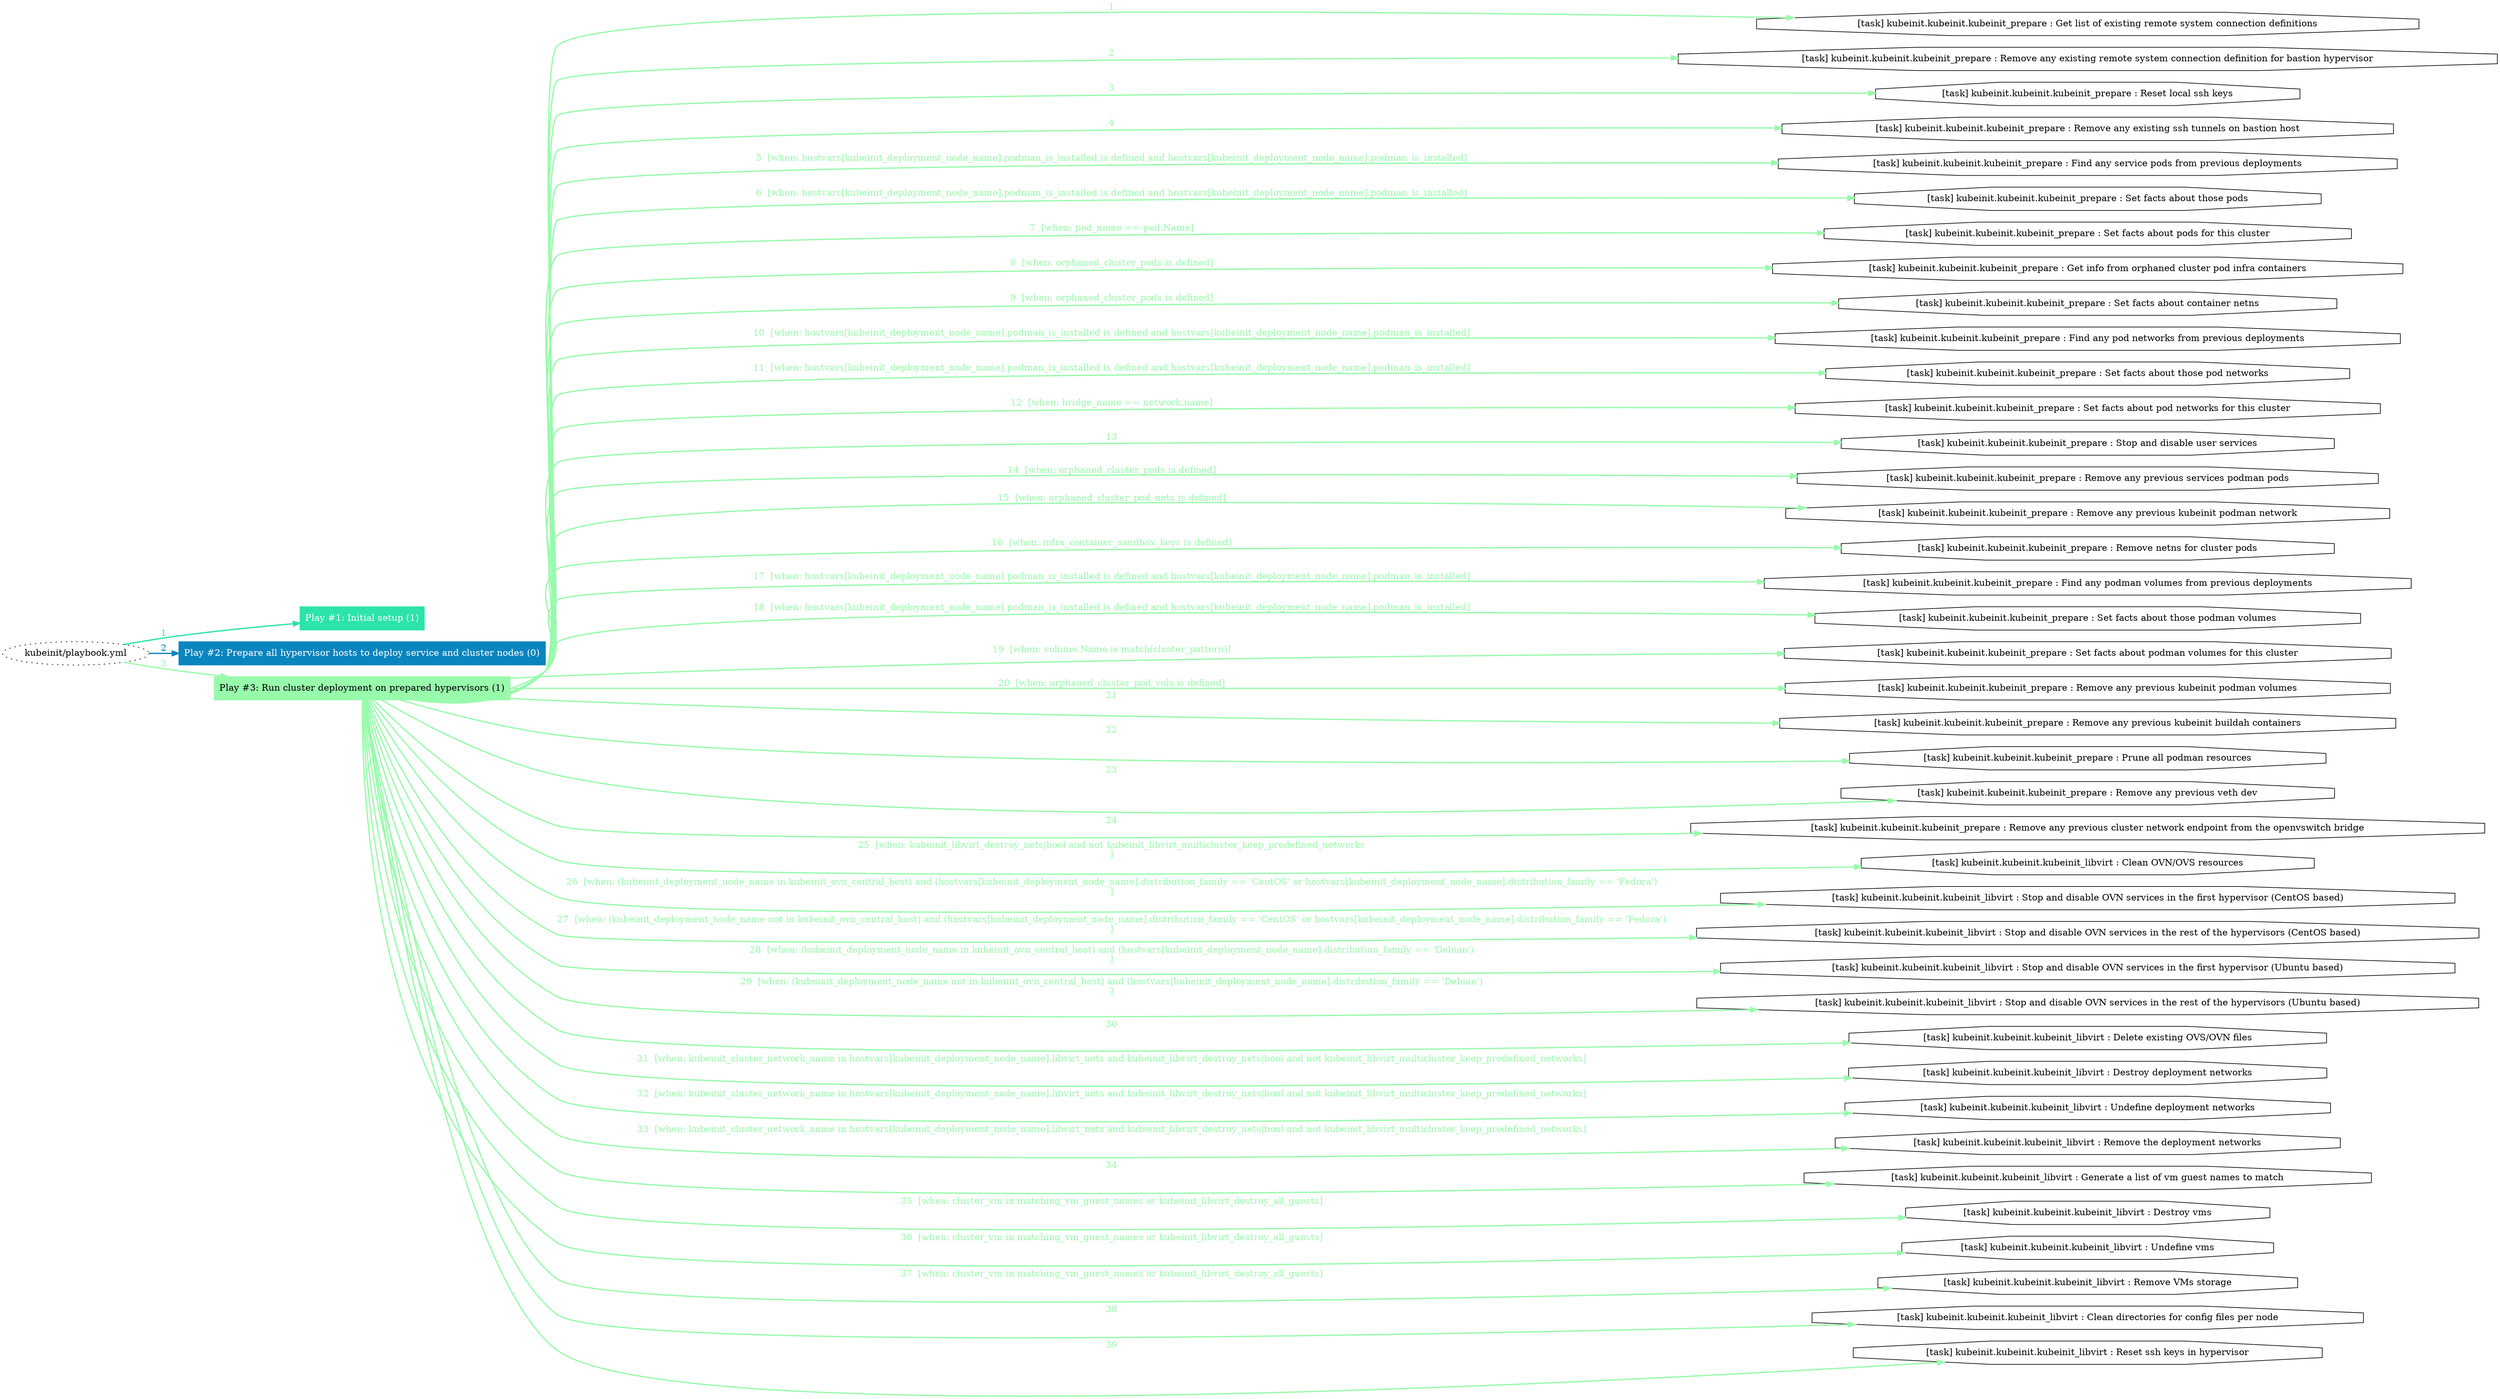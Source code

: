 digraph "kubeinit/playbook.yml "{
	graph [concentrate=true ordering=in rankdir=LR ratio=fill]
	edge [esep=5 sep=10]
	"kubeinit/playbook.yml" [id=root_node style=dotted]
	subgraph "Play #1: Initial setup (1) "{
		"Play #1: Initial setup (1)" [color="#2ce4a9" fontcolor="#ffffff" id="play_59f2f656-370b-4ee4-97bc-0994d14b4fb8" shape=box style=filled tooltip=localhost]
		"kubeinit/playbook.yml" -> "Play #1: Initial setup (1)" [label=1 color="#2ce4a9" fontcolor="#2ce4a9" id="edge_9c6dff61-ea1f-4f8e-b6be-69fb2c91ffda" style=bold]
	}
	subgraph "Play #2: Prepare all hypervisor hosts to deploy service and cluster nodes (0) "{
		"Play #2: Prepare all hypervisor hosts to deploy service and cluster nodes (0)" [color="#0a85be" fontcolor="#ffffff" id="play_9e7f44ed-c931-4e32-b4d0-3e81c90de653" shape=box style=filled tooltip=""]
		"kubeinit/playbook.yml" -> "Play #2: Prepare all hypervisor hosts to deploy service and cluster nodes (0)" [label=2 color="#0a85be" fontcolor="#0a85be" id="edge_065099e6-0793-4117-9a77-dbdd5bceb370" style=bold]
	}
	subgraph "Play #3: Run cluster deployment on prepared hypervisors (1) "{
		"Play #3: Run cluster deployment on prepared hypervisors (1)" [color="#98faab" fontcolor="#000000" id="play_e8d79bc9-ac59-4df8-9ca1-29ffbfd0cbc0" shape=box style=filled tooltip=localhost]
		"kubeinit/playbook.yml" -> "Play #3: Run cluster deployment on prepared hypervisors (1)" [label=3 color="#98faab" fontcolor="#98faab" id="edge_d7dc8e2a-de2d-4c77-909e-f508dd1fc88e" style=bold]
		"task_400dc189-02ac-4978-a289-fe97408a4f9e" [label="[task] kubeinit.kubeinit.kubeinit_prepare : Get list of existing remote system connection definitions" id="task_400dc189-02ac-4978-a289-fe97408a4f9e" shape=octagon tooltip="[task] kubeinit.kubeinit.kubeinit_prepare : Get list of existing remote system connection definitions"]
		"Play #3: Run cluster deployment on prepared hypervisors (1)" -> "task_400dc189-02ac-4978-a289-fe97408a4f9e" [label=1 color="#98faab" fontcolor="#98faab" id="edge_d00fe702-fe52-4005-a987-c1bdca5f908f" style=bold]
		"task_cae9cf3f-77a8-46c5-94a8-8f4b04d8de69" [label="[task] kubeinit.kubeinit.kubeinit_prepare : Remove any existing remote system connection definition for bastion hypervisor" id="task_cae9cf3f-77a8-46c5-94a8-8f4b04d8de69" shape=octagon tooltip="[task] kubeinit.kubeinit.kubeinit_prepare : Remove any existing remote system connection definition for bastion hypervisor"]
		"Play #3: Run cluster deployment on prepared hypervisors (1)" -> "task_cae9cf3f-77a8-46c5-94a8-8f4b04d8de69" [label=2 color="#98faab" fontcolor="#98faab" id="edge_9fd3777c-d6b2-493a-ade7-dc5c821ac5cb" style=bold]
		"task_2c05eb64-9438-49e5-ac31-052c05e50316" [label="[task] kubeinit.kubeinit.kubeinit_prepare : Reset local ssh keys" id="task_2c05eb64-9438-49e5-ac31-052c05e50316" shape=octagon tooltip="[task] kubeinit.kubeinit.kubeinit_prepare : Reset local ssh keys"]
		"Play #3: Run cluster deployment on prepared hypervisors (1)" -> "task_2c05eb64-9438-49e5-ac31-052c05e50316" [label=3 color="#98faab" fontcolor="#98faab" id="edge_7f1a33d3-6f04-443b-93ad-18ad2f7f5b0a" style=bold]
		"task_905fabcf-e76c-40bb-b692-55931a6209cb" [label="[task] kubeinit.kubeinit.kubeinit_prepare : Remove any existing ssh tunnels on bastion host" id="task_905fabcf-e76c-40bb-b692-55931a6209cb" shape=octagon tooltip="[task] kubeinit.kubeinit.kubeinit_prepare : Remove any existing ssh tunnels on bastion host"]
		"Play #3: Run cluster deployment on prepared hypervisors (1)" -> "task_905fabcf-e76c-40bb-b692-55931a6209cb" [label=4 color="#98faab" fontcolor="#98faab" id="edge_3f7f4f4c-131f-47b7-a0fc-af5a67953569" style=bold]
		"task_63bb456d-c2a6-47ee-b145-0020e1184da6" [label="[task] kubeinit.kubeinit.kubeinit_prepare : Find any service pods from previous deployments" id="task_63bb456d-c2a6-47ee-b145-0020e1184da6" shape=octagon tooltip="[task] kubeinit.kubeinit.kubeinit_prepare : Find any service pods from previous deployments"]
		"Play #3: Run cluster deployment on prepared hypervisors (1)" -> "task_63bb456d-c2a6-47ee-b145-0020e1184da6" [label="5  [when: hostvars[kubeinit_deployment_node_name].podman_is_installed is defined and hostvars[kubeinit_deployment_node_name].podman_is_installed]" color="#98faab" fontcolor="#98faab" id="edge_a8341f3d-41e5-47df-a4dd-340c95701420" style=bold]
		"task_69055628-dd6b-4335-99a1-c651322c1f40" [label="[task] kubeinit.kubeinit.kubeinit_prepare : Set facts about those pods" id="task_69055628-dd6b-4335-99a1-c651322c1f40" shape=octagon tooltip="[task] kubeinit.kubeinit.kubeinit_prepare : Set facts about those pods"]
		"Play #3: Run cluster deployment on prepared hypervisors (1)" -> "task_69055628-dd6b-4335-99a1-c651322c1f40" [label="6  [when: hostvars[kubeinit_deployment_node_name].podman_is_installed is defined and hostvars[kubeinit_deployment_node_name].podman_is_installed]" color="#98faab" fontcolor="#98faab" id="edge_02dfd29e-874b-48d6-acf7-808feccf73c0" style=bold]
		"task_ce318930-0f67-4c94-96f7-334b248032fc" [label="[task] kubeinit.kubeinit.kubeinit_prepare : Set facts about pods for this cluster" id="task_ce318930-0f67-4c94-96f7-334b248032fc" shape=octagon tooltip="[task] kubeinit.kubeinit.kubeinit_prepare : Set facts about pods for this cluster"]
		"Play #3: Run cluster deployment on prepared hypervisors (1)" -> "task_ce318930-0f67-4c94-96f7-334b248032fc" [label="7  [when: pod_name == pod.Name]" color="#98faab" fontcolor="#98faab" id="edge_6c71e8e5-dac8-468b-b124-6f694ffe540c" style=bold]
		"task_89783102-c563-424c-ac73-d2ff0256e3e1" [label="[task] kubeinit.kubeinit.kubeinit_prepare : Get info from orphaned cluster pod infra containers" id="task_89783102-c563-424c-ac73-d2ff0256e3e1" shape=octagon tooltip="[task] kubeinit.kubeinit.kubeinit_prepare : Get info from orphaned cluster pod infra containers"]
		"Play #3: Run cluster deployment on prepared hypervisors (1)" -> "task_89783102-c563-424c-ac73-d2ff0256e3e1" [label="8  [when: orphaned_cluster_pods is defined]" color="#98faab" fontcolor="#98faab" id="edge_dc329907-d969-4b9f-9c81-840b447c0ccb" style=bold]
		"task_7479a763-283f-4629-9ff0-439b9fe8180e" [label="[task] kubeinit.kubeinit.kubeinit_prepare : Set facts about container netns" id="task_7479a763-283f-4629-9ff0-439b9fe8180e" shape=octagon tooltip="[task] kubeinit.kubeinit.kubeinit_prepare : Set facts about container netns"]
		"Play #3: Run cluster deployment on prepared hypervisors (1)" -> "task_7479a763-283f-4629-9ff0-439b9fe8180e" [label="9  [when: orphaned_cluster_pods is defined]" color="#98faab" fontcolor="#98faab" id="edge_df88b9e0-78dd-47ad-beee-b75492c3e174" style=bold]
		"task_30edc9db-3e8a-4c5c-bec6-f9a44e0d746c" [label="[task] kubeinit.kubeinit.kubeinit_prepare : Find any pod networks from previous deployments" id="task_30edc9db-3e8a-4c5c-bec6-f9a44e0d746c" shape=octagon tooltip="[task] kubeinit.kubeinit.kubeinit_prepare : Find any pod networks from previous deployments"]
		"Play #3: Run cluster deployment on prepared hypervisors (1)" -> "task_30edc9db-3e8a-4c5c-bec6-f9a44e0d746c" [label="10  [when: hostvars[kubeinit_deployment_node_name].podman_is_installed is defined and hostvars[kubeinit_deployment_node_name].podman_is_installed]" color="#98faab" fontcolor="#98faab" id="edge_f5833cc0-d94d-4682-8f38-05464f3f5102" style=bold]
		"task_43de99ac-c887-44ec-b1d3-7f13fbe73aaa" [label="[task] kubeinit.kubeinit.kubeinit_prepare : Set facts about those pod networks" id="task_43de99ac-c887-44ec-b1d3-7f13fbe73aaa" shape=octagon tooltip="[task] kubeinit.kubeinit.kubeinit_prepare : Set facts about those pod networks"]
		"Play #3: Run cluster deployment on prepared hypervisors (1)" -> "task_43de99ac-c887-44ec-b1d3-7f13fbe73aaa" [label="11  [when: hostvars[kubeinit_deployment_node_name].podman_is_installed is defined and hostvars[kubeinit_deployment_node_name].podman_is_installed]" color="#98faab" fontcolor="#98faab" id="edge_6907ca2a-93ef-441a-a118-6e24670cb4b9" style=bold]
		"task_5506fd10-c047-4043-ab3e-dcaecda431fc" [label="[task] kubeinit.kubeinit.kubeinit_prepare : Set facts about pod networks for this cluster" id="task_5506fd10-c047-4043-ab3e-dcaecda431fc" shape=octagon tooltip="[task] kubeinit.kubeinit.kubeinit_prepare : Set facts about pod networks for this cluster"]
		"Play #3: Run cluster deployment on prepared hypervisors (1)" -> "task_5506fd10-c047-4043-ab3e-dcaecda431fc" [label="12  [when: bridge_name == network.name]" color="#98faab" fontcolor="#98faab" id="edge_8fb96637-a0d3-4cb4-bc05-85454bd00c45" style=bold]
		"task_91fb9758-0d9e-431b-bb1c-e96170448d5d" [label="[task] kubeinit.kubeinit.kubeinit_prepare : Stop and disable user services" id="task_91fb9758-0d9e-431b-bb1c-e96170448d5d" shape=octagon tooltip="[task] kubeinit.kubeinit.kubeinit_prepare : Stop and disable user services"]
		"Play #3: Run cluster deployment on prepared hypervisors (1)" -> "task_91fb9758-0d9e-431b-bb1c-e96170448d5d" [label=13 color="#98faab" fontcolor="#98faab" id="edge_259dd472-21dc-4dc0-8525-2d25a7e07a46" style=bold]
		"task_cb13cd47-96da-4a9d-8df0-0fb6c6b289e0" [label="[task] kubeinit.kubeinit.kubeinit_prepare : Remove any previous services podman pods" id="task_cb13cd47-96da-4a9d-8df0-0fb6c6b289e0" shape=octagon tooltip="[task] kubeinit.kubeinit.kubeinit_prepare : Remove any previous services podman pods"]
		"Play #3: Run cluster deployment on prepared hypervisors (1)" -> "task_cb13cd47-96da-4a9d-8df0-0fb6c6b289e0" [label="14  [when: orphaned_cluster_pods is defined]" color="#98faab" fontcolor="#98faab" id="edge_937e4c84-9ce1-45d4-8382-6ea42b6542d3" style=bold]
		"task_c28efeda-5bcd-4795-b83b-9872c9509c78" [label="[task] kubeinit.kubeinit.kubeinit_prepare : Remove any previous kubeinit podman network" id="task_c28efeda-5bcd-4795-b83b-9872c9509c78" shape=octagon tooltip="[task] kubeinit.kubeinit.kubeinit_prepare : Remove any previous kubeinit podman network"]
		"Play #3: Run cluster deployment on prepared hypervisors (1)" -> "task_c28efeda-5bcd-4795-b83b-9872c9509c78" [label="15  [when: orphaned_cluster_pod_nets is defined]" color="#98faab" fontcolor="#98faab" id="edge_60dc21dc-538f-44fc-ab58-0bf346845aef" style=bold]
		"task_760beb84-b5d9-44db-a28b-fb9d54aafdfe" [label="[task] kubeinit.kubeinit.kubeinit_prepare : Remove netns for cluster pods" id="task_760beb84-b5d9-44db-a28b-fb9d54aafdfe" shape=octagon tooltip="[task] kubeinit.kubeinit.kubeinit_prepare : Remove netns for cluster pods"]
		"Play #3: Run cluster deployment on prepared hypervisors (1)" -> "task_760beb84-b5d9-44db-a28b-fb9d54aafdfe" [label="16  [when: infra_container_sandbox_keys is defined]" color="#98faab" fontcolor="#98faab" id="edge_e4b30a19-a346-47b5-ad13-214f0e5149a8" style=bold]
		"task_ee6738cc-3431-4883-84f5-a9b48eb72aad" [label="[task] kubeinit.kubeinit.kubeinit_prepare : Find any podman volumes from previous deployments" id="task_ee6738cc-3431-4883-84f5-a9b48eb72aad" shape=octagon tooltip="[task] kubeinit.kubeinit.kubeinit_prepare : Find any podman volumes from previous deployments"]
		"Play #3: Run cluster deployment on prepared hypervisors (1)" -> "task_ee6738cc-3431-4883-84f5-a9b48eb72aad" [label="17  [when: hostvars[kubeinit_deployment_node_name].podman_is_installed is defined and hostvars[kubeinit_deployment_node_name].podman_is_installed]" color="#98faab" fontcolor="#98faab" id="edge_4117c323-faad-432f-8984-b6d3aba51e6f" style=bold]
		"task_572730e9-a5ae-4653-8e98-a9b1fee9980d" [label="[task] kubeinit.kubeinit.kubeinit_prepare : Set facts about those podman volumes" id="task_572730e9-a5ae-4653-8e98-a9b1fee9980d" shape=octagon tooltip="[task] kubeinit.kubeinit.kubeinit_prepare : Set facts about those podman volumes"]
		"Play #3: Run cluster deployment on prepared hypervisors (1)" -> "task_572730e9-a5ae-4653-8e98-a9b1fee9980d" [label="18  [when: hostvars[kubeinit_deployment_node_name].podman_is_installed is defined and hostvars[kubeinit_deployment_node_name].podman_is_installed]" color="#98faab" fontcolor="#98faab" id="edge_74f567bc-e927-4bfa-8676-254620b8df67" style=bold]
		"task_3912262a-9ed3-4bee-a87e-701e9bee38ae" [label="[task] kubeinit.kubeinit.kubeinit_prepare : Set facts about podman volumes for this cluster" id="task_3912262a-9ed3-4bee-a87e-701e9bee38ae" shape=octagon tooltip="[task] kubeinit.kubeinit.kubeinit_prepare : Set facts about podman volumes for this cluster"]
		"Play #3: Run cluster deployment on prepared hypervisors (1)" -> "task_3912262a-9ed3-4bee-a87e-701e9bee38ae" [label="19  [when: volume.Name is match(cluster_pattern)]" color="#98faab" fontcolor="#98faab" id="edge_e5425f42-c06a-474e-827b-4bbe1c12abbc" style=bold]
		"task_3684dcc0-6532-441d-b673-fe1df27cbd70" [label="[task] kubeinit.kubeinit.kubeinit_prepare : Remove any previous kubeinit podman volumes" id="task_3684dcc0-6532-441d-b673-fe1df27cbd70" shape=octagon tooltip="[task] kubeinit.kubeinit.kubeinit_prepare : Remove any previous kubeinit podman volumes"]
		"Play #3: Run cluster deployment on prepared hypervisors (1)" -> "task_3684dcc0-6532-441d-b673-fe1df27cbd70" [label="20  [when: orphaned_cluster_pod_vols is defined]" color="#98faab" fontcolor="#98faab" id="edge_006139b3-c766-4da7-ae88-befc64447a67" style=bold]
		"task_5f6071b4-e9cc-4a50-88fa-85831c201a49" [label="[task] kubeinit.kubeinit.kubeinit_prepare : Remove any previous kubeinit buildah containers" id="task_5f6071b4-e9cc-4a50-88fa-85831c201a49" shape=octagon tooltip="[task] kubeinit.kubeinit.kubeinit_prepare : Remove any previous kubeinit buildah containers"]
		"Play #3: Run cluster deployment on prepared hypervisors (1)" -> "task_5f6071b4-e9cc-4a50-88fa-85831c201a49" [label=21 color="#98faab" fontcolor="#98faab" id="edge_895216b2-33dc-4277-b3f8-6c26215af0a8" style=bold]
		"task_fc6b1e65-6b3b-434d-b5b2-ccef4aa933c7" [label="[task] kubeinit.kubeinit.kubeinit_prepare : Prune all podman resources" id="task_fc6b1e65-6b3b-434d-b5b2-ccef4aa933c7" shape=octagon tooltip="[task] kubeinit.kubeinit.kubeinit_prepare : Prune all podman resources"]
		"Play #3: Run cluster deployment on prepared hypervisors (1)" -> "task_fc6b1e65-6b3b-434d-b5b2-ccef4aa933c7" [label=22 color="#98faab" fontcolor="#98faab" id="edge_a2fcf227-29aa-4279-8238-4886c3d20063" style=bold]
		"task_27f5a4dc-134a-4f0a-926d-36cfce62d039" [label="[task] kubeinit.kubeinit.kubeinit_prepare : Remove any previous veth dev" id="task_27f5a4dc-134a-4f0a-926d-36cfce62d039" shape=octagon tooltip="[task] kubeinit.kubeinit.kubeinit_prepare : Remove any previous veth dev"]
		"Play #3: Run cluster deployment on prepared hypervisors (1)" -> "task_27f5a4dc-134a-4f0a-926d-36cfce62d039" [label=23 color="#98faab" fontcolor="#98faab" id="edge_b00b7cc1-a88f-4486-8957-6451be0d1a8b" style=bold]
		"task_a2cd3e08-adff-4ac2-8148-75ae9125774a" [label="[task] kubeinit.kubeinit.kubeinit_prepare : Remove any previous cluster network endpoint from the openvswitch bridge" id="task_a2cd3e08-adff-4ac2-8148-75ae9125774a" shape=octagon tooltip="[task] kubeinit.kubeinit.kubeinit_prepare : Remove any previous cluster network endpoint from the openvswitch bridge"]
		"Play #3: Run cluster deployment on prepared hypervisors (1)" -> "task_a2cd3e08-adff-4ac2-8148-75ae9125774a" [label=24 color="#98faab" fontcolor="#98faab" id="edge_ff4cbfc7-39f1-4c4f-be44-62ce640393e8" style=bold]
		"task_bd48fdc9-6745-4b5b-8fd2-0f8f7e7a9800" [label="[task] kubeinit.kubeinit.kubeinit_libvirt : Clean OVN/OVS resources" id="task_bd48fdc9-6745-4b5b-8fd2-0f8f7e7a9800" shape=octagon tooltip="[task] kubeinit.kubeinit.kubeinit_libvirt : Clean OVN/OVS resources"]
		"Play #3: Run cluster deployment on prepared hypervisors (1)" -> "task_bd48fdc9-6745-4b5b-8fd2-0f8f7e7a9800" [label="25  [when: kubeinit_libvirt_destroy_nets|bool and not kubeinit_libvirt_multicluster_keep_predefined_networks
]" color="#98faab" fontcolor="#98faab" id="edge_39741e6a-bd00-4854-bd94-228a4f6c9113" style=bold]
		"task_a2155a1e-391a-4664-a48d-56508e0095de" [label="[task] kubeinit.kubeinit.kubeinit_libvirt : Stop and disable OVN services in the first hypervisor (CentOS based)" id="task_a2155a1e-391a-4664-a48d-56508e0095de" shape=octagon tooltip="[task] kubeinit.kubeinit.kubeinit_libvirt : Stop and disable OVN services in the first hypervisor (CentOS based)"]
		"Play #3: Run cluster deployment on prepared hypervisors (1)" -> "task_a2155a1e-391a-4664-a48d-56508e0095de" [label="26  [when: (kubeinit_deployment_node_name in kubeinit_ovn_central_host) and (hostvars[kubeinit_deployment_node_name].distribution_family == 'CentOS' or hostvars[kubeinit_deployment_node_name].distribution_family == 'Fedora')
]" color="#98faab" fontcolor="#98faab" id="edge_dbef3b39-659c-4e25-95b8-738f8b916ec9" style=bold]
		"task_963324e4-494d-44bd-9af7-faf5d707f338" [label="[task] kubeinit.kubeinit.kubeinit_libvirt : Stop and disable OVN services in the rest of the hypervisors (CentOS based)" id="task_963324e4-494d-44bd-9af7-faf5d707f338" shape=octagon tooltip="[task] kubeinit.kubeinit.kubeinit_libvirt : Stop and disable OVN services in the rest of the hypervisors (CentOS based)"]
		"Play #3: Run cluster deployment on prepared hypervisors (1)" -> "task_963324e4-494d-44bd-9af7-faf5d707f338" [label="27  [when: (kubeinit_deployment_node_name not in kubeinit_ovn_central_host) and (hostvars[kubeinit_deployment_node_name].distribution_family == 'CentOS' or hostvars[kubeinit_deployment_node_name].distribution_family == 'Fedora')
]" color="#98faab" fontcolor="#98faab" id="edge_a162ba3b-b31f-41e0-969d-d234b8773e24" style=bold]
		"task_fe5550a4-0d69-491b-bccf-ecbf76c80d76" [label="[task] kubeinit.kubeinit.kubeinit_libvirt : Stop and disable OVN services in the first hypervisor (Ubuntu based)" id="task_fe5550a4-0d69-491b-bccf-ecbf76c80d76" shape=octagon tooltip="[task] kubeinit.kubeinit.kubeinit_libvirt : Stop and disable OVN services in the first hypervisor (Ubuntu based)"]
		"Play #3: Run cluster deployment on prepared hypervisors (1)" -> "task_fe5550a4-0d69-491b-bccf-ecbf76c80d76" [label="28  [when: (kubeinit_deployment_node_name in kubeinit_ovn_central_host) and (hostvars[kubeinit_deployment_node_name].distribution_family == 'Debian')
]" color="#98faab" fontcolor="#98faab" id="edge_6c1bb90f-bc2a-4bb8-bc2b-7fb63a52e87e" style=bold]
		"task_37e0dbf6-7803-40c1-8d9f-d10adbf62845" [label="[task] kubeinit.kubeinit.kubeinit_libvirt : Stop and disable OVN services in the rest of the hypervisors (Ubuntu based)" id="task_37e0dbf6-7803-40c1-8d9f-d10adbf62845" shape=octagon tooltip="[task] kubeinit.kubeinit.kubeinit_libvirt : Stop and disable OVN services in the rest of the hypervisors (Ubuntu based)"]
		"Play #3: Run cluster deployment on prepared hypervisors (1)" -> "task_37e0dbf6-7803-40c1-8d9f-d10adbf62845" [label="29  [when: (kubeinit_deployment_node_name not in kubeinit_ovn_central_host) and (hostvars[kubeinit_deployment_node_name].distribution_family == 'Debian')
]" color="#98faab" fontcolor="#98faab" id="edge_e9477b7b-c36f-4ae7-b2ce-84633a21d0a5" style=bold]
		"task_77ddbb44-b74a-4272-b3b6-2d3972c7c449" [label="[task] kubeinit.kubeinit.kubeinit_libvirt : Delete existing OVS/OVN files" id="task_77ddbb44-b74a-4272-b3b6-2d3972c7c449" shape=octagon tooltip="[task] kubeinit.kubeinit.kubeinit_libvirt : Delete existing OVS/OVN files"]
		"Play #3: Run cluster deployment on prepared hypervisors (1)" -> "task_77ddbb44-b74a-4272-b3b6-2d3972c7c449" [label=30 color="#98faab" fontcolor="#98faab" id="edge_7983126e-f09b-4733-9fcf-9850ba4816ef" style=bold]
		"task_bac285ed-bfc9-4a03-b91a-6f47613d27a1" [label="[task] kubeinit.kubeinit.kubeinit_libvirt : Destroy deployment networks" id="task_bac285ed-bfc9-4a03-b91a-6f47613d27a1" shape=octagon tooltip="[task] kubeinit.kubeinit.kubeinit_libvirt : Destroy deployment networks"]
		"Play #3: Run cluster deployment on prepared hypervisors (1)" -> "task_bac285ed-bfc9-4a03-b91a-6f47613d27a1" [label="31  [when: kubeinit_cluster_network_name in hostvars[kubeinit_deployment_node_name].libvirt_nets and kubeinit_libvirt_destroy_nets|bool and not kubeinit_libvirt_multicluster_keep_predefined_networks]" color="#98faab" fontcolor="#98faab" id="edge_dc7139e7-8bcf-48e5-b42b-ccae5910f9e0" style=bold]
		"task_cfd8ed1f-b1ef-4b30-8b32-c8d614ad319f" [label="[task] kubeinit.kubeinit.kubeinit_libvirt : Undefine deployment networks" id="task_cfd8ed1f-b1ef-4b30-8b32-c8d614ad319f" shape=octagon tooltip="[task] kubeinit.kubeinit.kubeinit_libvirt : Undefine deployment networks"]
		"Play #3: Run cluster deployment on prepared hypervisors (1)" -> "task_cfd8ed1f-b1ef-4b30-8b32-c8d614ad319f" [label="32  [when: kubeinit_cluster_network_name in hostvars[kubeinit_deployment_node_name].libvirt_nets and kubeinit_libvirt_destroy_nets|bool and not kubeinit_libvirt_multicluster_keep_predefined_networks]" color="#98faab" fontcolor="#98faab" id="edge_255f625e-b4ad-4e7c-a260-f54ede6e66db" style=bold]
		"task_d45109ff-bdad-4565-87e9-840ed73d00cb" [label="[task] kubeinit.kubeinit.kubeinit_libvirt : Remove the deployment networks" id="task_d45109ff-bdad-4565-87e9-840ed73d00cb" shape=octagon tooltip="[task] kubeinit.kubeinit.kubeinit_libvirt : Remove the deployment networks"]
		"Play #3: Run cluster deployment on prepared hypervisors (1)" -> "task_d45109ff-bdad-4565-87e9-840ed73d00cb" [label="33  [when: kubeinit_cluster_network_name in hostvars[kubeinit_deployment_node_name].libvirt_nets and kubeinit_libvirt_destroy_nets|bool and not kubeinit_libvirt_multicluster_keep_predefined_networks]" color="#98faab" fontcolor="#98faab" id="edge_6796b5ad-d45c-4534-8cac-62f4370d2457" style=bold]
		"task_98677aa4-7a49-40d6-b3f9-20ef5442f356" [label="[task] kubeinit.kubeinit.kubeinit_libvirt : Generate a list of vm guest names to match" id="task_98677aa4-7a49-40d6-b3f9-20ef5442f356" shape=octagon tooltip="[task] kubeinit.kubeinit.kubeinit_libvirt : Generate a list of vm guest names to match"]
		"Play #3: Run cluster deployment on prepared hypervisors (1)" -> "task_98677aa4-7a49-40d6-b3f9-20ef5442f356" [label=34 color="#98faab" fontcolor="#98faab" id="edge_9cad25a0-3812-460c-80f3-3729a6de2df6" style=bold]
		"task_8ab0566f-d2d7-4718-a014-0a982660297f" [label="[task] kubeinit.kubeinit.kubeinit_libvirt : Destroy vms" id="task_8ab0566f-d2d7-4718-a014-0a982660297f" shape=octagon tooltip="[task] kubeinit.kubeinit.kubeinit_libvirt : Destroy vms"]
		"Play #3: Run cluster deployment on prepared hypervisors (1)" -> "task_8ab0566f-d2d7-4718-a014-0a982660297f" [label="35  [when: cluster_vm in matching_vm_guest_names or kubeinit_libvirt_destroy_all_guests]" color="#98faab" fontcolor="#98faab" id="edge_65ed9326-01c6-406a-9069-b1bd0360b33a" style=bold]
		"task_cece1f67-d0b7-40f9-bf5c-a50a1febb9fa" [label="[task] kubeinit.kubeinit.kubeinit_libvirt : Undefine vms" id="task_cece1f67-d0b7-40f9-bf5c-a50a1febb9fa" shape=octagon tooltip="[task] kubeinit.kubeinit.kubeinit_libvirt : Undefine vms"]
		"Play #3: Run cluster deployment on prepared hypervisors (1)" -> "task_cece1f67-d0b7-40f9-bf5c-a50a1febb9fa" [label="36  [when: cluster_vm in matching_vm_guest_names or kubeinit_libvirt_destroy_all_guests]" color="#98faab" fontcolor="#98faab" id="edge_5107b3d8-c1a8-4fa4-a597-b64d5289f051" style=bold]
		"task_0189e41c-8120-412d-8aeb-77ec10648e20" [label="[task] kubeinit.kubeinit.kubeinit_libvirt : Remove VMs storage" id="task_0189e41c-8120-412d-8aeb-77ec10648e20" shape=octagon tooltip="[task] kubeinit.kubeinit.kubeinit_libvirt : Remove VMs storage"]
		"Play #3: Run cluster deployment on prepared hypervisors (1)" -> "task_0189e41c-8120-412d-8aeb-77ec10648e20" [label="37  [when: cluster_vm in matching_vm_guest_names or kubeinit_libvirt_destroy_all_guests]" color="#98faab" fontcolor="#98faab" id="edge_ac98b582-806b-4efa-af7c-f9c363a15560" style=bold]
		"task_c7649053-c123-4614-8c8e-6eb2778497eb" [label="[task] kubeinit.kubeinit.kubeinit_libvirt : Clean directories for config files per node" id="task_c7649053-c123-4614-8c8e-6eb2778497eb" shape=octagon tooltip="[task] kubeinit.kubeinit.kubeinit_libvirt : Clean directories for config files per node"]
		"Play #3: Run cluster deployment on prepared hypervisors (1)" -> "task_c7649053-c123-4614-8c8e-6eb2778497eb" [label=38 color="#98faab" fontcolor="#98faab" id="edge_e718eb42-be43-414a-970d-a9be39451820" style=bold]
		"task_5866b654-4555-4509-968e-8e1257ee2227" [label="[task] kubeinit.kubeinit.kubeinit_libvirt : Reset ssh keys in hypervisor" id="task_5866b654-4555-4509-968e-8e1257ee2227" shape=octagon tooltip="[task] kubeinit.kubeinit.kubeinit_libvirt : Reset ssh keys in hypervisor"]
		"Play #3: Run cluster deployment on prepared hypervisors (1)" -> "task_5866b654-4555-4509-968e-8e1257ee2227" [label=39 color="#98faab" fontcolor="#98faab" id="edge_e179ca03-33e4-4179-916c-30a42debd516" style=bold]
	}
}
